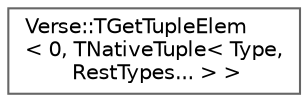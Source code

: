 digraph "Graphical Class Hierarchy"
{
 // INTERACTIVE_SVG=YES
 // LATEX_PDF_SIZE
  bgcolor="transparent";
  edge [fontname=Helvetica,fontsize=10,labelfontname=Helvetica,labelfontsize=10];
  node [fontname=Helvetica,fontsize=10,shape=box,height=0.2,width=0.4];
  rankdir="LR";
  Node0 [id="Node000000",label="Verse::TGetTupleElem\l\< 0, TNativeTuple\< Type,\l RestTypes... \> \>",height=0.2,width=0.4,color="grey40", fillcolor="white", style="filled",URL="$d1/d0f/structVerse_1_1TGetTupleElem_3_010_00_01TNativeTuple_3_01Type_00_01RestTypes_8_8_8_01_4_01_4.html",tooltip=" "];
}

